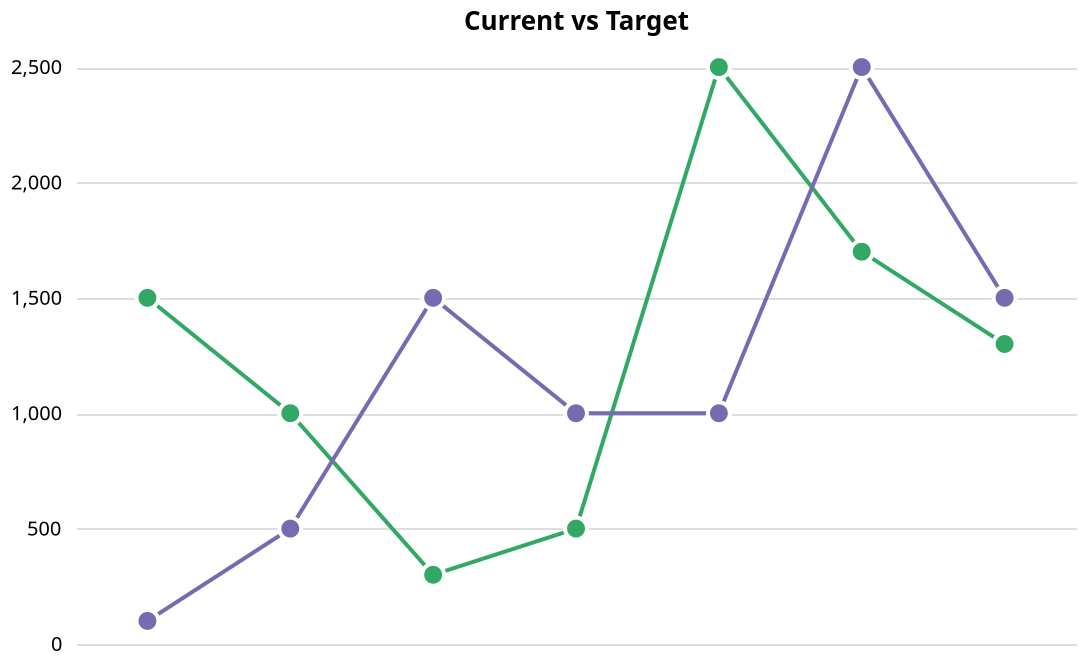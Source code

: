 {"$schema":"https://vega.github.io/schema/vega-lite/v2.json","title":"Current vs Target","width":500,"height":300,"data":{"values":[{"current":1500,"target":100,"date":"1-Jan"},{"current":1000,"target":500,"date":"2-Feb"},{"current":300,"target":1500,"date":"3-Mar"},{"current":500,"target":1000,"date":"4-Apr"},{"current":2500,"target":1000,"date":"5-May"},{"current":1700,"target":2500,"date":"6-Jun"},{"current":1300,"target":1500,"date":"7-Jul"}]},"layer":[{"transform":[{"filter":{"and":["index.date",{"selection":"index"}]}}],"mark":{"type":"rule","strokeWidth":2,"color":"#969696"},"encoding":{"x":{"field":"date","type":"nominal","axis":null}}},{"mark":{"type":"line","stroke":"#31a864"},"encoding":{"x":{"field":"date","type":"nominal","scale":{"zero":false},"axis":{"title":""}},"y":{"field":"current","type":"quantitative","scale":{"zero":false},"axis":{"title":""}}}},{"selection":{"index":{"type":"single","on":"mousemove","encodings":["x"],"nearest":false,"resolve":"global","empty":"none"}},"mark":{"type":"point","filled":true,"fill":"#31a864","stroke":"#FFF"},"encoding":{"x":{"field":"date","type":"nominal","scale":{"zero":false}},"y":{"field":"current","type":"quantitative","scale":{"zero":false}},"size":{"condition":{"selection":"index","value":300},"value":120},"opacity":{"value":1}}},{"mark":{"type":"line","stroke":"#756bb1"},"encoding":{"x":{"field":"date","type":"nominal","scale":{"zero":false},"axis":{"title":""}},"y":{"field":"target","type":"quantitative","scale":{"zero":false},"axis":{"title":""}}}},{"mark":{"type":"point","filled":true,"fill":"#756bb1","stroke":"#FFF"},"encoding":{"x":{"field":"date","type":"nominal","scale":{"zero":false}},"y":{"field":"target","type":"quantitative","scale":{"zero":false}},"size":{"condition":{"selection":"index","value":300},"value":120},"opacity":{"value":1}}}],"config":{"axis":{"ticks":false,"domain":false,"labelPadding":7},"view":{"strokeWidth":0}}}